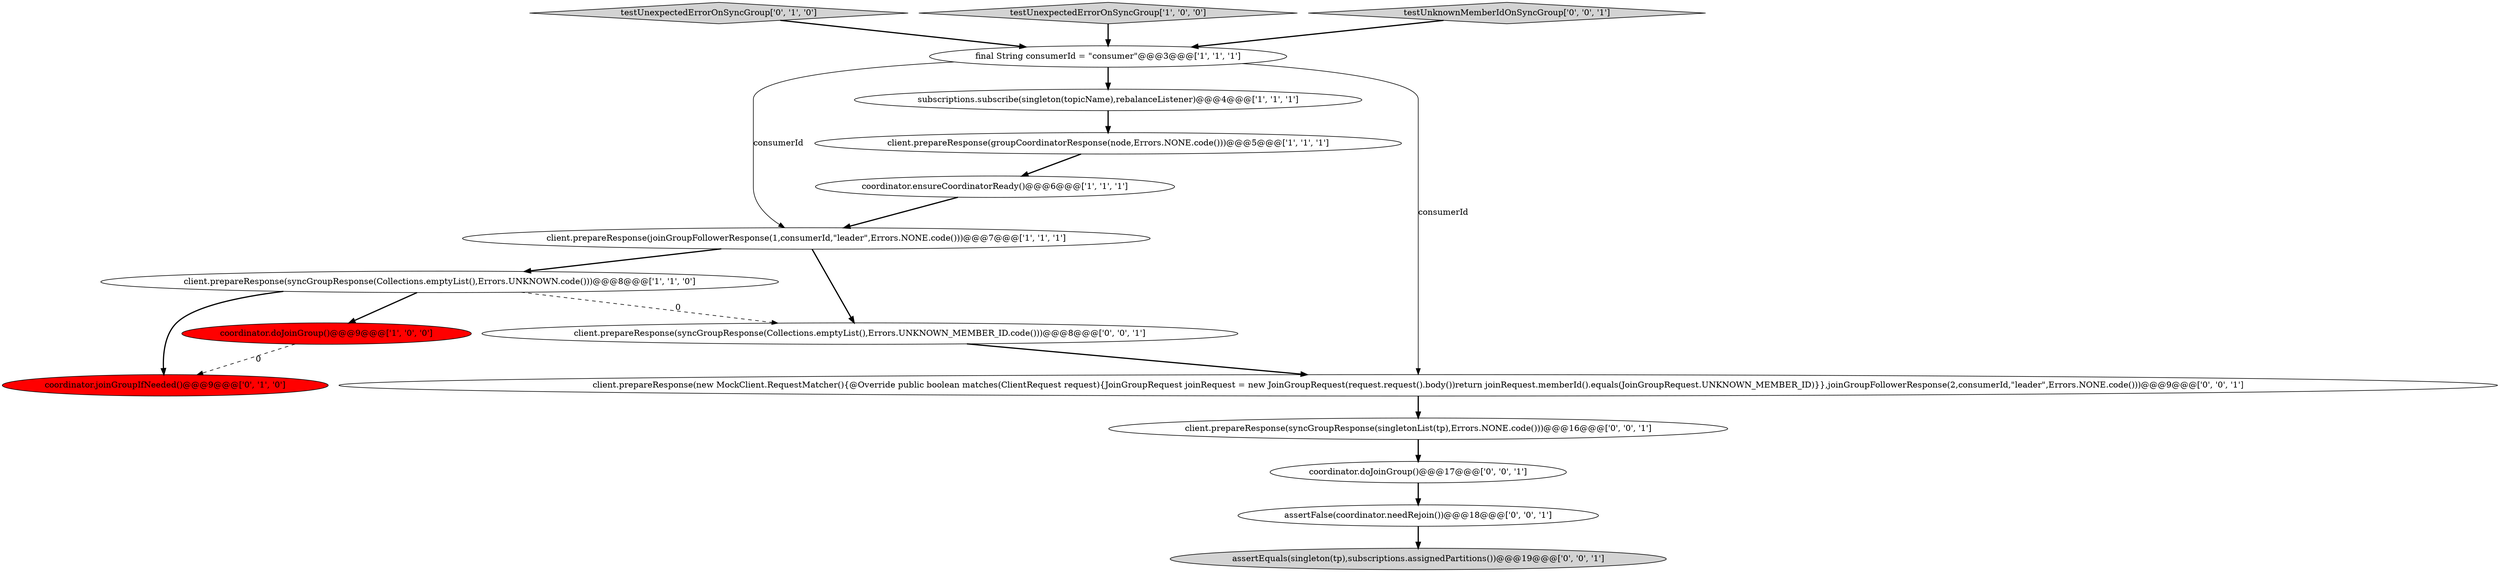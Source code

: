 digraph {
3 [style = filled, label = "coordinator.ensureCoordinatorReady()@@@6@@@['1', '1', '1']", fillcolor = white, shape = ellipse image = "AAA0AAABBB1BBB"];
11 [style = filled, label = "coordinator.doJoinGroup()@@@17@@@['0', '0', '1']", fillcolor = white, shape = ellipse image = "AAA0AAABBB3BBB"];
9 [style = filled, label = "coordinator.joinGroupIfNeeded()@@@9@@@['0', '1', '0']", fillcolor = red, shape = ellipse image = "AAA1AAABBB2BBB"];
16 [style = filled, label = "client.prepareResponse(syncGroupResponse(singletonList(tp),Errors.NONE.code()))@@@16@@@['0', '0', '1']", fillcolor = white, shape = ellipse image = "AAA0AAABBB3BBB"];
6 [style = filled, label = "client.prepareResponse(joinGroupFollowerResponse(1,consumerId,\"leader\",Errors.NONE.code()))@@@7@@@['1', '1', '1']", fillcolor = white, shape = ellipse image = "AAA0AAABBB1BBB"];
2 [style = filled, label = "final String consumerId = \"consumer\"@@@3@@@['1', '1', '1']", fillcolor = white, shape = ellipse image = "AAA0AAABBB1BBB"];
8 [style = filled, label = "testUnexpectedErrorOnSyncGroup['0', '1', '0']", fillcolor = lightgray, shape = diamond image = "AAA0AAABBB2BBB"];
7 [style = filled, label = "testUnexpectedErrorOnSyncGroup['1', '0', '0']", fillcolor = lightgray, shape = diamond image = "AAA0AAABBB1BBB"];
10 [style = filled, label = "testUnknownMemberIdOnSyncGroup['0', '0', '1']", fillcolor = lightgray, shape = diamond image = "AAA0AAABBB3BBB"];
13 [style = filled, label = "assertFalse(coordinator.needRejoin())@@@18@@@['0', '0', '1']", fillcolor = white, shape = ellipse image = "AAA0AAABBB3BBB"];
4 [style = filled, label = "client.prepareResponse(syncGroupResponse(Collections.emptyList(),Errors.UNKNOWN.code()))@@@8@@@['1', '1', '0']", fillcolor = white, shape = ellipse image = "AAA0AAABBB1BBB"];
5 [style = filled, label = "client.prepareResponse(groupCoordinatorResponse(node,Errors.NONE.code()))@@@5@@@['1', '1', '1']", fillcolor = white, shape = ellipse image = "AAA0AAABBB1BBB"];
1 [style = filled, label = "coordinator.doJoinGroup()@@@9@@@['1', '0', '0']", fillcolor = red, shape = ellipse image = "AAA1AAABBB1BBB"];
0 [style = filled, label = "subscriptions.subscribe(singleton(topicName),rebalanceListener)@@@4@@@['1', '1', '1']", fillcolor = white, shape = ellipse image = "AAA0AAABBB1BBB"];
14 [style = filled, label = "assertEquals(singleton(tp),subscriptions.assignedPartitions())@@@19@@@['0', '0', '1']", fillcolor = lightgray, shape = ellipse image = "AAA0AAABBB3BBB"];
15 [style = filled, label = "client.prepareResponse(syncGroupResponse(Collections.emptyList(),Errors.UNKNOWN_MEMBER_ID.code()))@@@8@@@['0', '0', '1']", fillcolor = white, shape = ellipse image = "AAA0AAABBB3BBB"];
12 [style = filled, label = "client.prepareResponse(new MockClient.RequestMatcher(){@Override public boolean matches(ClientRequest request){JoinGroupRequest joinRequest = new JoinGroupRequest(request.request().body())return joinRequest.memberId().equals(JoinGroupRequest.UNKNOWN_MEMBER_ID)}},joinGroupFollowerResponse(2,consumerId,\"leader\",Errors.NONE.code()))@@@9@@@['0', '0', '1']", fillcolor = white, shape = ellipse image = "AAA0AAABBB3BBB"];
5->3 [style = bold, label=""];
4->9 [style = bold, label=""];
6->4 [style = bold, label=""];
3->6 [style = bold, label=""];
10->2 [style = bold, label=""];
4->1 [style = bold, label=""];
2->0 [style = bold, label=""];
15->12 [style = bold, label=""];
12->16 [style = bold, label=""];
16->11 [style = bold, label=""];
1->9 [style = dashed, label="0"];
8->2 [style = bold, label=""];
11->13 [style = bold, label=""];
2->12 [style = solid, label="consumerId"];
7->2 [style = bold, label=""];
13->14 [style = bold, label=""];
4->15 [style = dashed, label="0"];
2->6 [style = solid, label="consumerId"];
6->15 [style = bold, label=""];
0->5 [style = bold, label=""];
}
